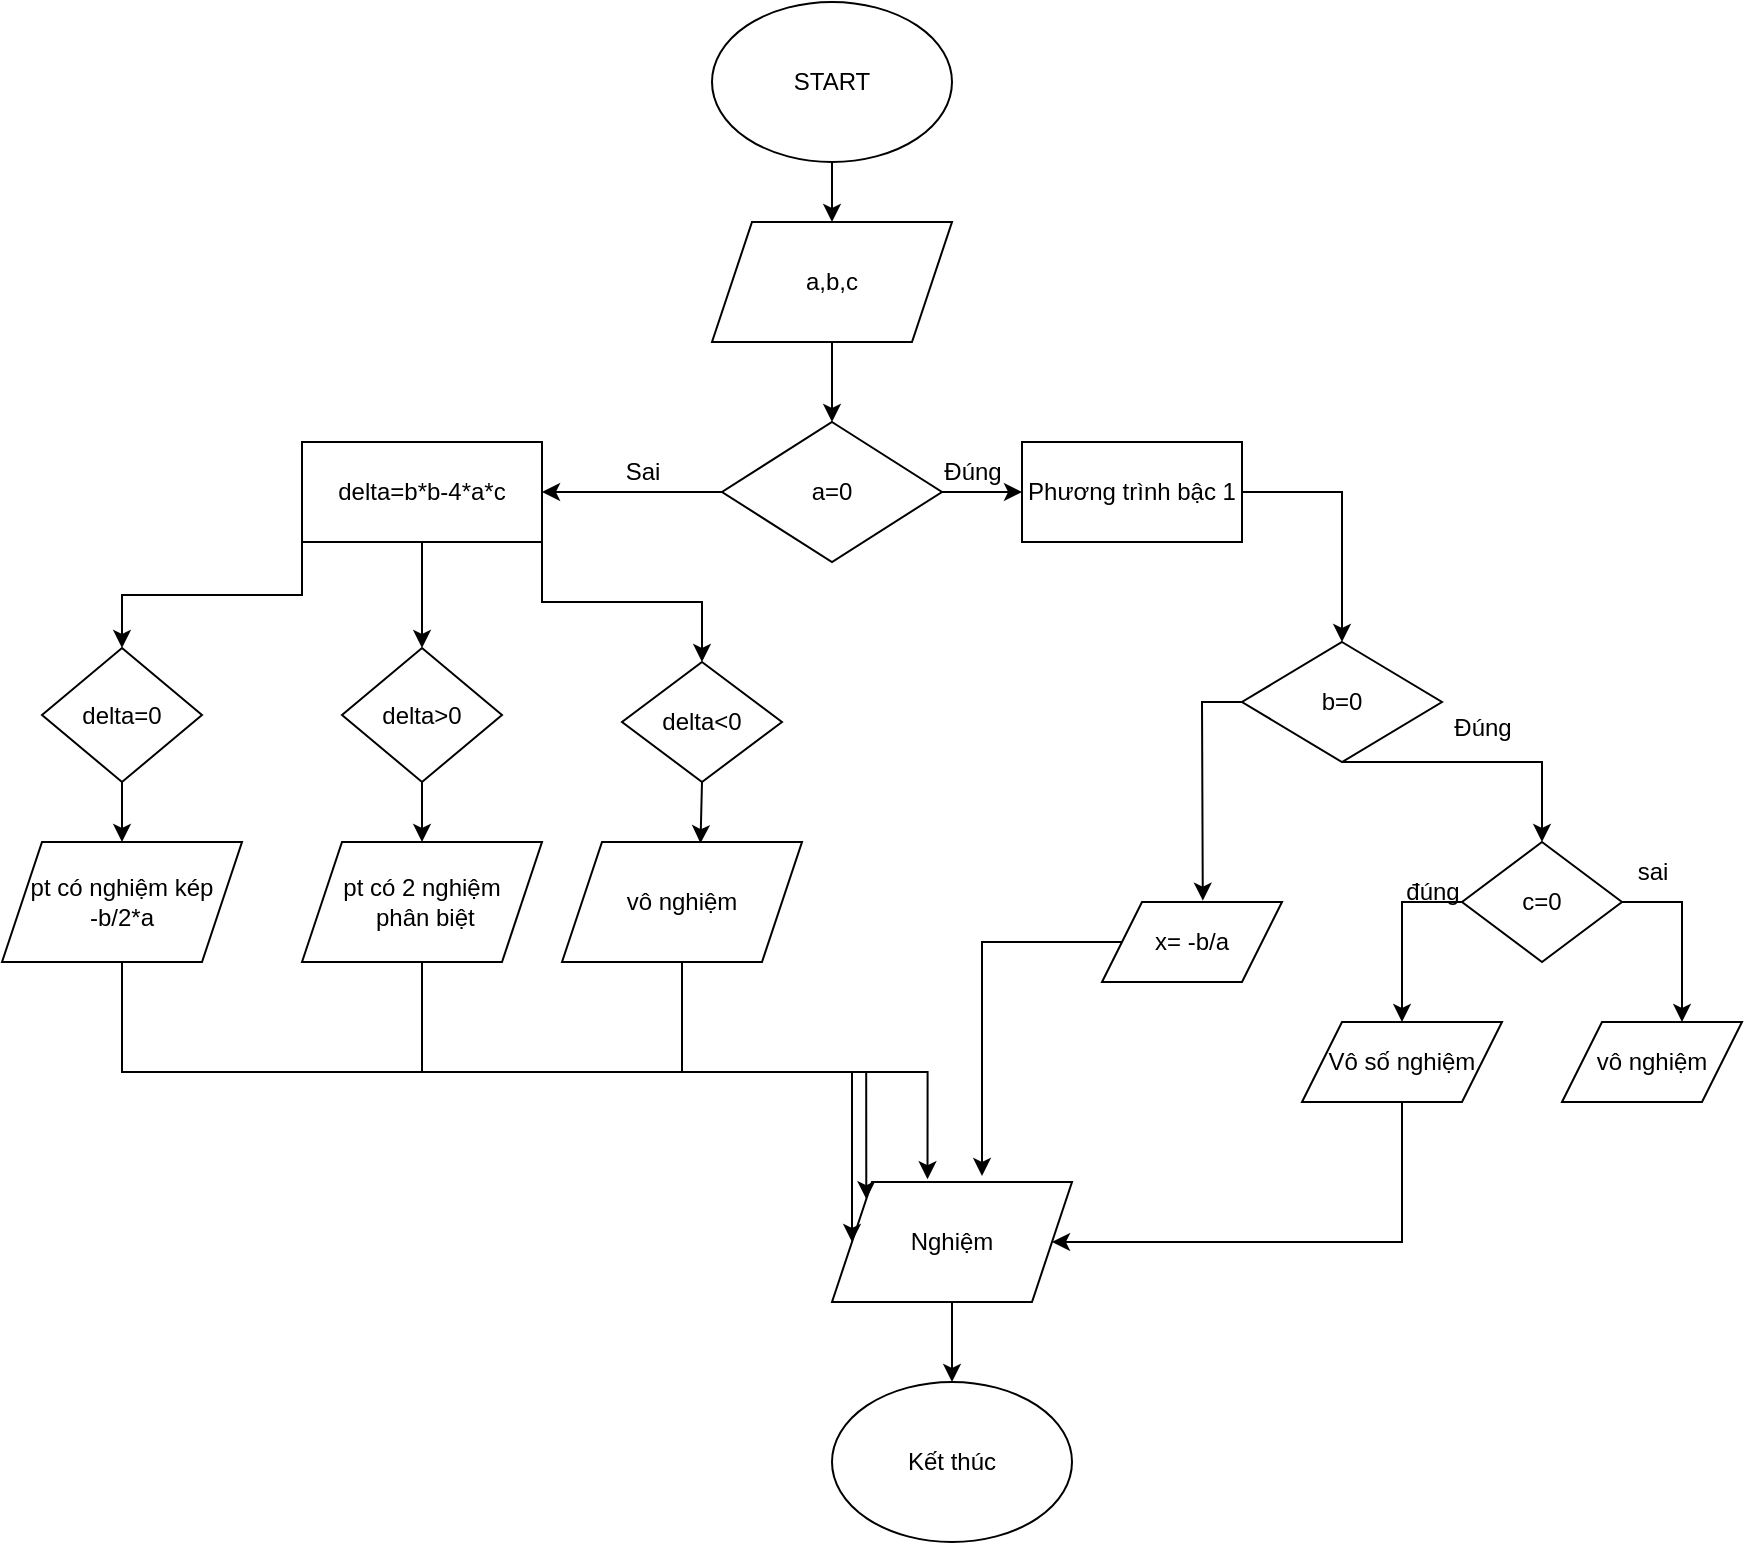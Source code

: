 <mxfile version="22.0.3" type="device">
  <diagram name="Page-1" id="mxMfrpkYQ83yEpC6DAqX">
    <mxGraphModel dx="1036" dy="606" grid="1" gridSize="10" guides="1" tooltips="1" connect="1" arrows="1" fold="1" page="1" pageScale="1" pageWidth="850" pageHeight="1100" math="0" shadow="0">
      <root>
        <mxCell id="0" />
        <mxCell id="1" parent="0" />
        <mxCell id="lJAiufSAKZCCp05Ln1A2-4" style="edgeStyle=orthogonalEdgeStyle;rounded=0;orthogonalLoop=1;jettySize=auto;html=1;exitX=0.5;exitY=1;exitDx=0;exitDy=0;entryX=0.5;entryY=0;entryDx=0;entryDy=0;" edge="1" parent="1" source="lJAiufSAKZCCp05Ln1A2-1" target="lJAiufSAKZCCp05Ln1A2-2">
          <mxGeometry relative="1" as="geometry" />
        </mxCell>
        <mxCell id="lJAiufSAKZCCp05Ln1A2-1" value="START" style="ellipse;whiteSpace=wrap;html=1;" vertex="1" parent="1">
          <mxGeometry x="365" y="100" width="120" height="80" as="geometry" />
        </mxCell>
        <mxCell id="lJAiufSAKZCCp05Ln1A2-5" style="edgeStyle=orthogonalEdgeStyle;rounded=0;orthogonalLoop=1;jettySize=auto;html=1;exitX=0.5;exitY=1;exitDx=0;exitDy=0;entryX=0.5;entryY=0;entryDx=0;entryDy=0;" edge="1" parent="1" source="lJAiufSAKZCCp05Ln1A2-2" target="lJAiufSAKZCCp05Ln1A2-3">
          <mxGeometry relative="1" as="geometry" />
        </mxCell>
        <mxCell id="lJAiufSAKZCCp05Ln1A2-2" value="a,b,c" style="shape=parallelogram;perimeter=parallelogramPerimeter;whiteSpace=wrap;html=1;fixedSize=1;" vertex="1" parent="1">
          <mxGeometry x="365" y="210" width="120" height="60" as="geometry" />
        </mxCell>
        <mxCell id="lJAiufSAKZCCp05Ln1A2-7" value="" style="edgeStyle=orthogonalEdgeStyle;rounded=0;orthogonalLoop=1;jettySize=auto;html=1;" edge="1" parent="1" source="lJAiufSAKZCCp05Ln1A2-3" target="lJAiufSAKZCCp05Ln1A2-6">
          <mxGeometry relative="1" as="geometry" />
        </mxCell>
        <mxCell id="lJAiufSAKZCCp05Ln1A2-30" style="edgeStyle=orthogonalEdgeStyle;rounded=0;orthogonalLoop=1;jettySize=auto;html=1;exitX=0;exitY=0.5;exitDx=0;exitDy=0;entryX=1;entryY=0.5;entryDx=0;entryDy=0;" edge="1" parent="1" source="lJAiufSAKZCCp05Ln1A2-3" target="lJAiufSAKZCCp05Ln1A2-29">
          <mxGeometry relative="1" as="geometry" />
        </mxCell>
        <mxCell id="lJAiufSAKZCCp05Ln1A2-3" value="a=0" style="rhombus;whiteSpace=wrap;html=1;" vertex="1" parent="1">
          <mxGeometry x="370" y="310" width="110" height="70" as="geometry" />
        </mxCell>
        <mxCell id="lJAiufSAKZCCp05Ln1A2-6" value="Phương trình bậc 1" style="whiteSpace=wrap;html=1;" vertex="1" parent="1">
          <mxGeometry x="520" y="320" width="110" height="50" as="geometry" />
        </mxCell>
        <mxCell id="lJAiufSAKZCCp05Ln1A2-8" value="b=0" style="rhombus;whiteSpace=wrap;html=1;" vertex="1" parent="1">
          <mxGeometry x="630" y="420" width="100" height="60" as="geometry" />
        </mxCell>
        <mxCell id="lJAiufSAKZCCp05Ln1A2-9" value="" style="endArrow=classic;html=1;rounded=0;exitX=1;exitY=0.5;exitDx=0;exitDy=0;entryX=0.5;entryY=0;entryDx=0;entryDy=0;" edge="1" parent="1" source="lJAiufSAKZCCp05Ln1A2-6" target="lJAiufSAKZCCp05Ln1A2-8">
          <mxGeometry width="50" height="50" relative="1" as="geometry">
            <mxPoint x="640" y="340" as="sourcePoint" />
            <mxPoint x="690" y="290" as="targetPoint" />
            <Array as="points">
              <mxPoint x="680" y="345" />
            </Array>
          </mxGeometry>
        </mxCell>
        <mxCell id="lJAiufSAKZCCp05Ln1A2-10" value="Vô số nghiệm" style="shape=parallelogram;perimeter=parallelogramPerimeter;whiteSpace=wrap;html=1;fixedSize=1;" vertex="1" parent="1">
          <mxGeometry x="660" y="610" width="100" height="40" as="geometry" />
        </mxCell>
        <mxCell id="lJAiufSAKZCCp05Ln1A2-11" value="" style="endArrow=classic;html=1;rounded=0;exitX=0;exitY=0.5;exitDx=0;exitDy=0;entryX=0.5;entryY=0;entryDx=0;entryDy=0;" edge="1" parent="1" source="lJAiufSAKZCCp05Ln1A2-14" target="lJAiufSAKZCCp05Ln1A2-10">
          <mxGeometry width="50" height="50" relative="1" as="geometry">
            <mxPoint x="690" y="550.92" as="sourcePoint" />
            <mxPoint x="618.4" y="610.0" as="targetPoint" />
            <Array as="points">
              <mxPoint x="710" y="550" />
            </Array>
          </mxGeometry>
        </mxCell>
        <mxCell id="lJAiufSAKZCCp05Ln1A2-12" value="vô nghiệm" style="shape=parallelogram;perimeter=parallelogramPerimeter;whiteSpace=wrap;html=1;fixedSize=1;" vertex="1" parent="1">
          <mxGeometry x="790" y="610" width="90" height="40" as="geometry" />
        </mxCell>
        <mxCell id="lJAiufSAKZCCp05Ln1A2-13" value="" style="endArrow=classic;html=1;rounded=0;entryX=0.5;entryY=0;entryDx=0;entryDy=0;exitX=1;exitY=0.5;exitDx=0;exitDy=0;" edge="1" parent="1" source="lJAiufSAKZCCp05Ln1A2-14">
          <mxGeometry width="50" height="50" relative="1" as="geometry">
            <mxPoint x="830" y="550" as="sourcePoint" />
            <mxPoint x="850" y="610" as="targetPoint" />
            <Array as="points">
              <mxPoint x="850" y="550" />
            </Array>
          </mxGeometry>
        </mxCell>
        <mxCell id="lJAiufSAKZCCp05Ln1A2-15" value="" style="endArrow=classic;html=1;rounded=0;entryX=0.5;entryY=0;entryDx=0;entryDy=0;exitX=0.5;exitY=1;exitDx=0;exitDy=0;" edge="1" parent="1" source="lJAiufSAKZCCp05Ln1A2-8" target="lJAiufSAKZCCp05Ln1A2-14">
          <mxGeometry width="50" height="50" relative="1" as="geometry">
            <mxPoint x="400" y="540" as="sourcePoint" />
            <mxPoint x="450" y="490" as="targetPoint" />
            <Array as="points">
              <mxPoint x="780" y="480" />
            </Array>
          </mxGeometry>
        </mxCell>
        <mxCell id="lJAiufSAKZCCp05Ln1A2-16" value="sai" style="text;html=1;align=center;verticalAlign=middle;resizable=0;points=[];autosize=1;strokeColor=none;fillColor=none;" vertex="1" parent="1">
          <mxGeometry x="815" y="520" width="40" height="30" as="geometry" />
        </mxCell>
        <mxCell id="lJAiufSAKZCCp05Ln1A2-17" value="đúng" style="text;html=1;align=center;verticalAlign=middle;resizable=0;points=[];autosize=1;strokeColor=none;fillColor=none;" vertex="1" parent="1">
          <mxGeometry x="700" y="530" width="50" height="30" as="geometry" />
        </mxCell>
        <mxCell id="lJAiufSAKZCCp05Ln1A2-20" value="" style="endArrow=classic;html=1;rounded=0;entryX=0.5;entryY=0;entryDx=0;entryDy=0;exitX=1;exitY=0.5;exitDx=0;exitDy=0;" edge="1" parent="1" target="lJAiufSAKZCCp05Ln1A2-14">
          <mxGeometry width="50" height="50" relative="1" as="geometry">
            <mxPoint x="770" y="550" as="sourcePoint" />
            <mxPoint x="830" y="610" as="targetPoint" />
            <Array as="points" />
          </mxGeometry>
        </mxCell>
        <mxCell id="lJAiufSAKZCCp05Ln1A2-14" value="c=0" style="rhombus;whiteSpace=wrap;html=1;" vertex="1" parent="1">
          <mxGeometry x="740" y="520" width="80" height="60" as="geometry" />
        </mxCell>
        <mxCell id="lJAiufSAKZCCp05Ln1A2-21" value="Đúng" style="text;html=1;align=center;verticalAlign=middle;resizable=0;points=[];autosize=1;strokeColor=none;fillColor=none;" vertex="1" parent="1">
          <mxGeometry x="725" y="448" width="50" height="30" as="geometry" />
        </mxCell>
        <mxCell id="lJAiufSAKZCCp05Ln1A2-23" value="x= -b/a" style="shape=parallelogram;perimeter=parallelogramPerimeter;whiteSpace=wrap;html=1;fixedSize=1;" vertex="1" parent="1">
          <mxGeometry x="560" y="550" width="90" height="40" as="geometry" />
        </mxCell>
        <mxCell id="lJAiufSAKZCCp05Ln1A2-24" value="" style="endArrow=classic;html=1;rounded=0;entryX=0.56;entryY=-0.017;entryDx=0;entryDy=0;entryPerimeter=0;exitX=0;exitY=0.5;exitDx=0;exitDy=0;" edge="1" parent="1" source="lJAiufSAKZCCp05Ln1A2-8" target="lJAiufSAKZCCp05Ln1A2-23">
          <mxGeometry width="50" height="50" relative="1" as="geometry">
            <mxPoint x="400" y="640" as="sourcePoint" />
            <mxPoint x="450" y="590" as="targetPoint" />
            <Array as="points">
              <mxPoint x="610" y="450" />
            </Array>
          </mxGeometry>
        </mxCell>
        <mxCell id="lJAiufSAKZCCp05Ln1A2-54" style="edgeStyle=orthogonalEdgeStyle;rounded=0;orthogonalLoop=1;jettySize=auto;html=1;exitX=0.5;exitY=1;exitDx=0;exitDy=0;entryX=0.5;entryY=0;entryDx=0;entryDy=0;" edge="1" parent="1" source="lJAiufSAKZCCp05Ln1A2-25" target="lJAiufSAKZCCp05Ln1A2-53">
          <mxGeometry relative="1" as="geometry" />
        </mxCell>
        <mxCell id="lJAiufSAKZCCp05Ln1A2-25" value="Nghiệm" style="shape=parallelogram;perimeter=parallelogramPerimeter;whiteSpace=wrap;html=1;fixedSize=1;" vertex="1" parent="1">
          <mxGeometry x="425" y="690" width="120" height="60" as="geometry" />
        </mxCell>
        <mxCell id="lJAiufSAKZCCp05Ln1A2-26" value="" style="endArrow=classic;html=1;rounded=0;entryX=0.625;entryY=-0.05;entryDx=0;entryDy=0;entryPerimeter=0;exitX=0;exitY=0.5;exitDx=0;exitDy=0;" edge="1" parent="1" source="lJAiufSAKZCCp05Ln1A2-23" target="lJAiufSAKZCCp05Ln1A2-25">
          <mxGeometry width="50" height="50" relative="1" as="geometry">
            <mxPoint x="510" y="650" as="sourcePoint" />
            <mxPoint x="560" y="600" as="targetPoint" />
            <Array as="points">
              <mxPoint x="500" y="570" />
            </Array>
          </mxGeometry>
        </mxCell>
        <mxCell id="lJAiufSAKZCCp05Ln1A2-27" value="" style="endArrow=classic;html=1;rounded=0;entryX=1;entryY=0.5;entryDx=0;entryDy=0;exitX=0.5;exitY=1;exitDx=0;exitDy=0;" edge="1" parent="1" source="lJAiufSAKZCCp05Ln1A2-10" target="lJAiufSAKZCCp05Ln1A2-25">
          <mxGeometry width="50" height="50" relative="1" as="geometry">
            <mxPoint x="650" y="750" as="sourcePoint" />
            <mxPoint x="700" y="700" as="targetPoint" />
            <Array as="points">
              <mxPoint x="710" y="720" />
            </Array>
          </mxGeometry>
        </mxCell>
        <mxCell id="lJAiufSAKZCCp05Ln1A2-28" value="Đúng" style="text;html=1;align=center;verticalAlign=middle;resizable=0;points=[];autosize=1;strokeColor=none;fillColor=none;" vertex="1" parent="1">
          <mxGeometry x="470" y="320" width="50" height="30" as="geometry" />
        </mxCell>
        <mxCell id="lJAiufSAKZCCp05Ln1A2-38" style="edgeStyle=orthogonalEdgeStyle;rounded=0;orthogonalLoop=1;jettySize=auto;html=1;exitX=0.5;exitY=1;exitDx=0;exitDy=0;entryX=0.5;entryY=0;entryDx=0;entryDy=0;" edge="1" parent="1" source="lJAiufSAKZCCp05Ln1A2-29" target="lJAiufSAKZCCp05Ln1A2-36">
          <mxGeometry relative="1" as="geometry" />
        </mxCell>
        <mxCell id="lJAiufSAKZCCp05Ln1A2-39" style="edgeStyle=orthogonalEdgeStyle;rounded=0;orthogonalLoop=1;jettySize=auto;html=1;exitX=1;exitY=1;exitDx=0;exitDy=0;entryX=0.5;entryY=0;entryDx=0;entryDy=0;" edge="1" parent="1" source="lJAiufSAKZCCp05Ln1A2-29" target="lJAiufSAKZCCp05Ln1A2-37">
          <mxGeometry relative="1" as="geometry" />
        </mxCell>
        <mxCell id="lJAiufSAKZCCp05Ln1A2-40" style="edgeStyle=orthogonalEdgeStyle;rounded=0;orthogonalLoop=1;jettySize=auto;html=1;exitX=0;exitY=1;exitDx=0;exitDy=0;" edge="1" parent="1" source="lJAiufSAKZCCp05Ln1A2-29" target="lJAiufSAKZCCp05Ln1A2-35">
          <mxGeometry relative="1" as="geometry" />
        </mxCell>
        <mxCell id="lJAiufSAKZCCp05Ln1A2-29" value="delta=b*b-4*a*c" style="rounded=0;whiteSpace=wrap;html=1;" vertex="1" parent="1">
          <mxGeometry x="160" y="320" width="120" height="50" as="geometry" />
        </mxCell>
        <mxCell id="lJAiufSAKZCCp05Ln1A2-31" value="Sai" style="text;html=1;align=center;verticalAlign=middle;resizable=0;points=[];autosize=1;strokeColor=none;fillColor=none;" vertex="1" parent="1">
          <mxGeometry x="310" y="320" width="40" height="30" as="geometry" />
        </mxCell>
        <mxCell id="lJAiufSAKZCCp05Ln1A2-46" style="edgeStyle=orthogonalEdgeStyle;rounded=0;orthogonalLoop=1;jettySize=auto;html=1;exitX=0.5;exitY=1;exitDx=0;exitDy=0;entryX=0.5;entryY=0;entryDx=0;entryDy=0;" edge="1" parent="1" source="lJAiufSAKZCCp05Ln1A2-35" target="lJAiufSAKZCCp05Ln1A2-41">
          <mxGeometry relative="1" as="geometry" />
        </mxCell>
        <mxCell id="lJAiufSAKZCCp05Ln1A2-35" value="delta=0" style="rhombus;whiteSpace=wrap;html=1;" vertex="1" parent="1">
          <mxGeometry x="30" y="423" width="80" height="67" as="geometry" />
        </mxCell>
        <mxCell id="lJAiufSAKZCCp05Ln1A2-45" style="edgeStyle=orthogonalEdgeStyle;rounded=0;orthogonalLoop=1;jettySize=auto;html=1;exitX=0.5;exitY=1;exitDx=0;exitDy=0;entryX=0.5;entryY=0;entryDx=0;entryDy=0;" edge="1" parent="1" source="lJAiufSAKZCCp05Ln1A2-36" target="lJAiufSAKZCCp05Ln1A2-42">
          <mxGeometry relative="1" as="geometry" />
        </mxCell>
        <mxCell id="lJAiufSAKZCCp05Ln1A2-36" value="delta&amp;gt;0" style="rhombus;whiteSpace=wrap;html=1;" vertex="1" parent="1">
          <mxGeometry x="180" y="423" width="80" height="67" as="geometry" />
        </mxCell>
        <mxCell id="lJAiufSAKZCCp05Ln1A2-37" value="delta&amp;lt;0" style="rhombus;whiteSpace=wrap;html=1;" vertex="1" parent="1">
          <mxGeometry x="320" y="430" width="80" height="60" as="geometry" />
        </mxCell>
        <mxCell id="lJAiufSAKZCCp05Ln1A2-52" style="edgeStyle=orthogonalEdgeStyle;rounded=0;orthogonalLoop=1;jettySize=auto;html=1;exitX=0.5;exitY=1;exitDx=0;exitDy=0;entryX=0;entryY=0;entryDx=0;entryDy=0;" edge="1" parent="1" source="lJAiufSAKZCCp05Ln1A2-41" target="lJAiufSAKZCCp05Ln1A2-25">
          <mxGeometry relative="1" as="geometry" />
        </mxCell>
        <mxCell id="lJAiufSAKZCCp05Ln1A2-41" value="pt có nghiệm kép&lt;br&gt;-b/2*a" style="shape=parallelogram;perimeter=parallelogramPerimeter;whiteSpace=wrap;html=1;fixedSize=1;" vertex="1" parent="1">
          <mxGeometry x="10" y="520" width="120" height="60" as="geometry" />
        </mxCell>
        <mxCell id="lJAiufSAKZCCp05Ln1A2-49" style="edgeStyle=orthogonalEdgeStyle;rounded=0;orthogonalLoop=1;jettySize=auto;html=1;exitX=0.5;exitY=1;exitDx=0;exitDy=0;entryX=0;entryY=0.5;entryDx=0;entryDy=0;" edge="1" parent="1" source="lJAiufSAKZCCp05Ln1A2-42" target="lJAiufSAKZCCp05Ln1A2-25">
          <mxGeometry relative="1" as="geometry" />
        </mxCell>
        <mxCell id="lJAiufSAKZCCp05Ln1A2-42" value="pt có 2 nghiệm&lt;br&gt;&amp;nbsp;phân biệt&lt;br&gt;" style="shape=parallelogram;perimeter=parallelogramPerimeter;whiteSpace=wrap;html=1;fixedSize=1;" vertex="1" parent="1">
          <mxGeometry x="160" y="520" width="120" height="60" as="geometry" />
        </mxCell>
        <mxCell id="lJAiufSAKZCCp05Ln1A2-43" value="vô nghiệm" style="shape=parallelogram;perimeter=parallelogramPerimeter;whiteSpace=wrap;html=1;fixedSize=1;" vertex="1" parent="1">
          <mxGeometry x="290" y="520" width="120" height="60" as="geometry" />
        </mxCell>
        <mxCell id="lJAiufSAKZCCp05Ln1A2-47" style="edgeStyle=orthogonalEdgeStyle;rounded=0;orthogonalLoop=1;jettySize=auto;html=1;exitX=0.5;exitY=1;exitDx=0;exitDy=0;entryX=0.577;entryY=0.01;entryDx=0;entryDy=0;entryPerimeter=0;" edge="1" parent="1" source="lJAiufSAKZCCp05Ln1A2-37" target="lJAiufSAKZCCp05Ln1A2-43">
          <mxGeometry relative="1" as="geometry" />
        </mxCell>
        <mxCell id="lJAiufSAKZCCp05Ln1A2-48" style="edgeStyle=orthogonalEdgeStyle;rounded=0;orthogonalLoop=1;jettySize=auto;html=1;exitX=0.5;exitY=1;exitDx=0;exitDy=0;entryX=0.398;entryY=-0.023;entryDx=0;entryDy=0;entryPerimeter=0;" edge="1" parent="1" source="lJAiufSAKZCCp05Ln1A2-43" target="lJAiufSAKZCCp05Ln1A2-25">
          <mxGeometry relative="1" as="geometry" />
        </mxCell>
        <mxCell id="lJAiufSAKZCCp05Ln1A2-53" value="Kết thúc" style="ellipse;whiteSpace=wrap;html=1;" vertex="1" parent="1">
          <mxGeometry x="425" y="790" width="120" height="80" as="geometry" />
        </mxCell>
      </root>
    </mxGraphModel>
  </diagram>
</mxfile>
